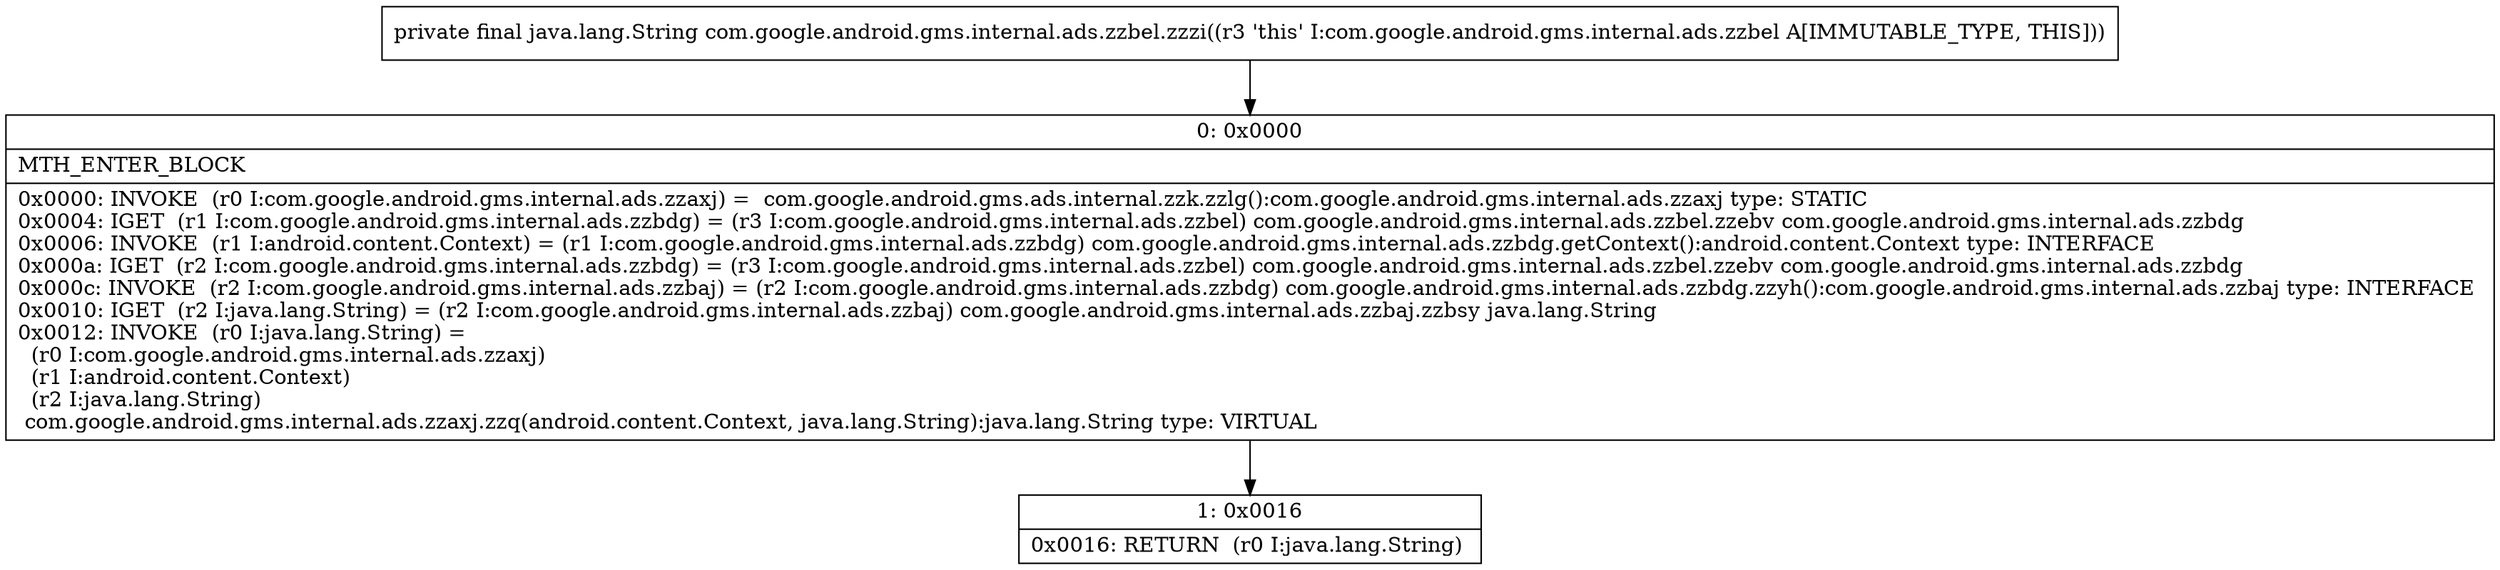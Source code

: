 digraph "CFG forcom.google.android.gms.internal.ads.zzbel.zzzi()Ljava\/lang\/String;" {
Node_0 [shape=record,label="{0\:\ 0x0000|MTH_ENTER_BLOCK\l|0x0000: INVOKE  (r0 I:com.google.android.gms.internal.ads.zzaxj) =  com.google.android.gms.ads.internal.zzk.zzlg():com.google.android.gms.internal.ads.zzaxj type: STATIC \l0x0004: IGET  (r1 I:com.google.android.gms.internal.ads.zzbdg) = (r3 I:com.google.android.gms.internal.ads.zzbel) com.google.android.gms.internal.ads.zzbel.zzebv com.google.android.gms.internal.ads.zzbdg \l0x0006: INVOKE  (r1 I:android.content.Context) = (r1 I:com.google.android.gms.internal.ads.zzbdg) com.google.android.gms.internal.ads.zzbdg.getContext():android.content.Context type: INTERFACE \l0x000a: IGET  (r2 I:com.google.android.gms.internal.ads.zzbdg) = (r3 I:com.google.android.gms.internal.ads.zzbel) com.google.android.gms.internal.ads.zzbel.zzebv com.google.android.gms.internal.ads.zzbdg \l0x000c: INVOKE  (r2 I:com.google.android.gms.internal.ads.zzbaj) = (r2 I:com.google.android.gms.internal.ads.zzbdg) com.google.android.gms.internal.ads.zzbdg.zzyh():com.google.android.gms.internal.ads.zzbaj type: INTERFACE \l0x0010: IGET  (r2 I:java.lang.String) = (r2 I:com.google.android.gms.internal.ads.zzbaj) com.google.android.gms.internal.ads.zzbaj.zzbsy java.lang.String \l0x0012: INVOKE  (r0 I:java.lang.String) = \l  (r0 I:com.google.android.gms.internal.ads.zzaxj)\l  (r1 I:android.content.Context)\l  (r2 I:java.lang.String)\l com.google.android.gms.internal.ads.zzaxj.zzq(android.content.Context, java.lang.String):java.lang.String type: VIRTUAL \l}"];
Node_1 [shape=record,label="{1\:\ 0x0016|0x0016: RETURN  (r0 I:java.lang.String) \l}"];
MethodNode[shape=record,label="{private final java.lang.String com.google.android.gms.internal.ads.zzbel.zzzi((r3 'this' I:com.google.android.gms.internal.ads.zzbel A[IMMUTABLE_TYPE, THIS])) }"];
MethodNode -> Node_0;
Node_0 -> Node_1;
}

